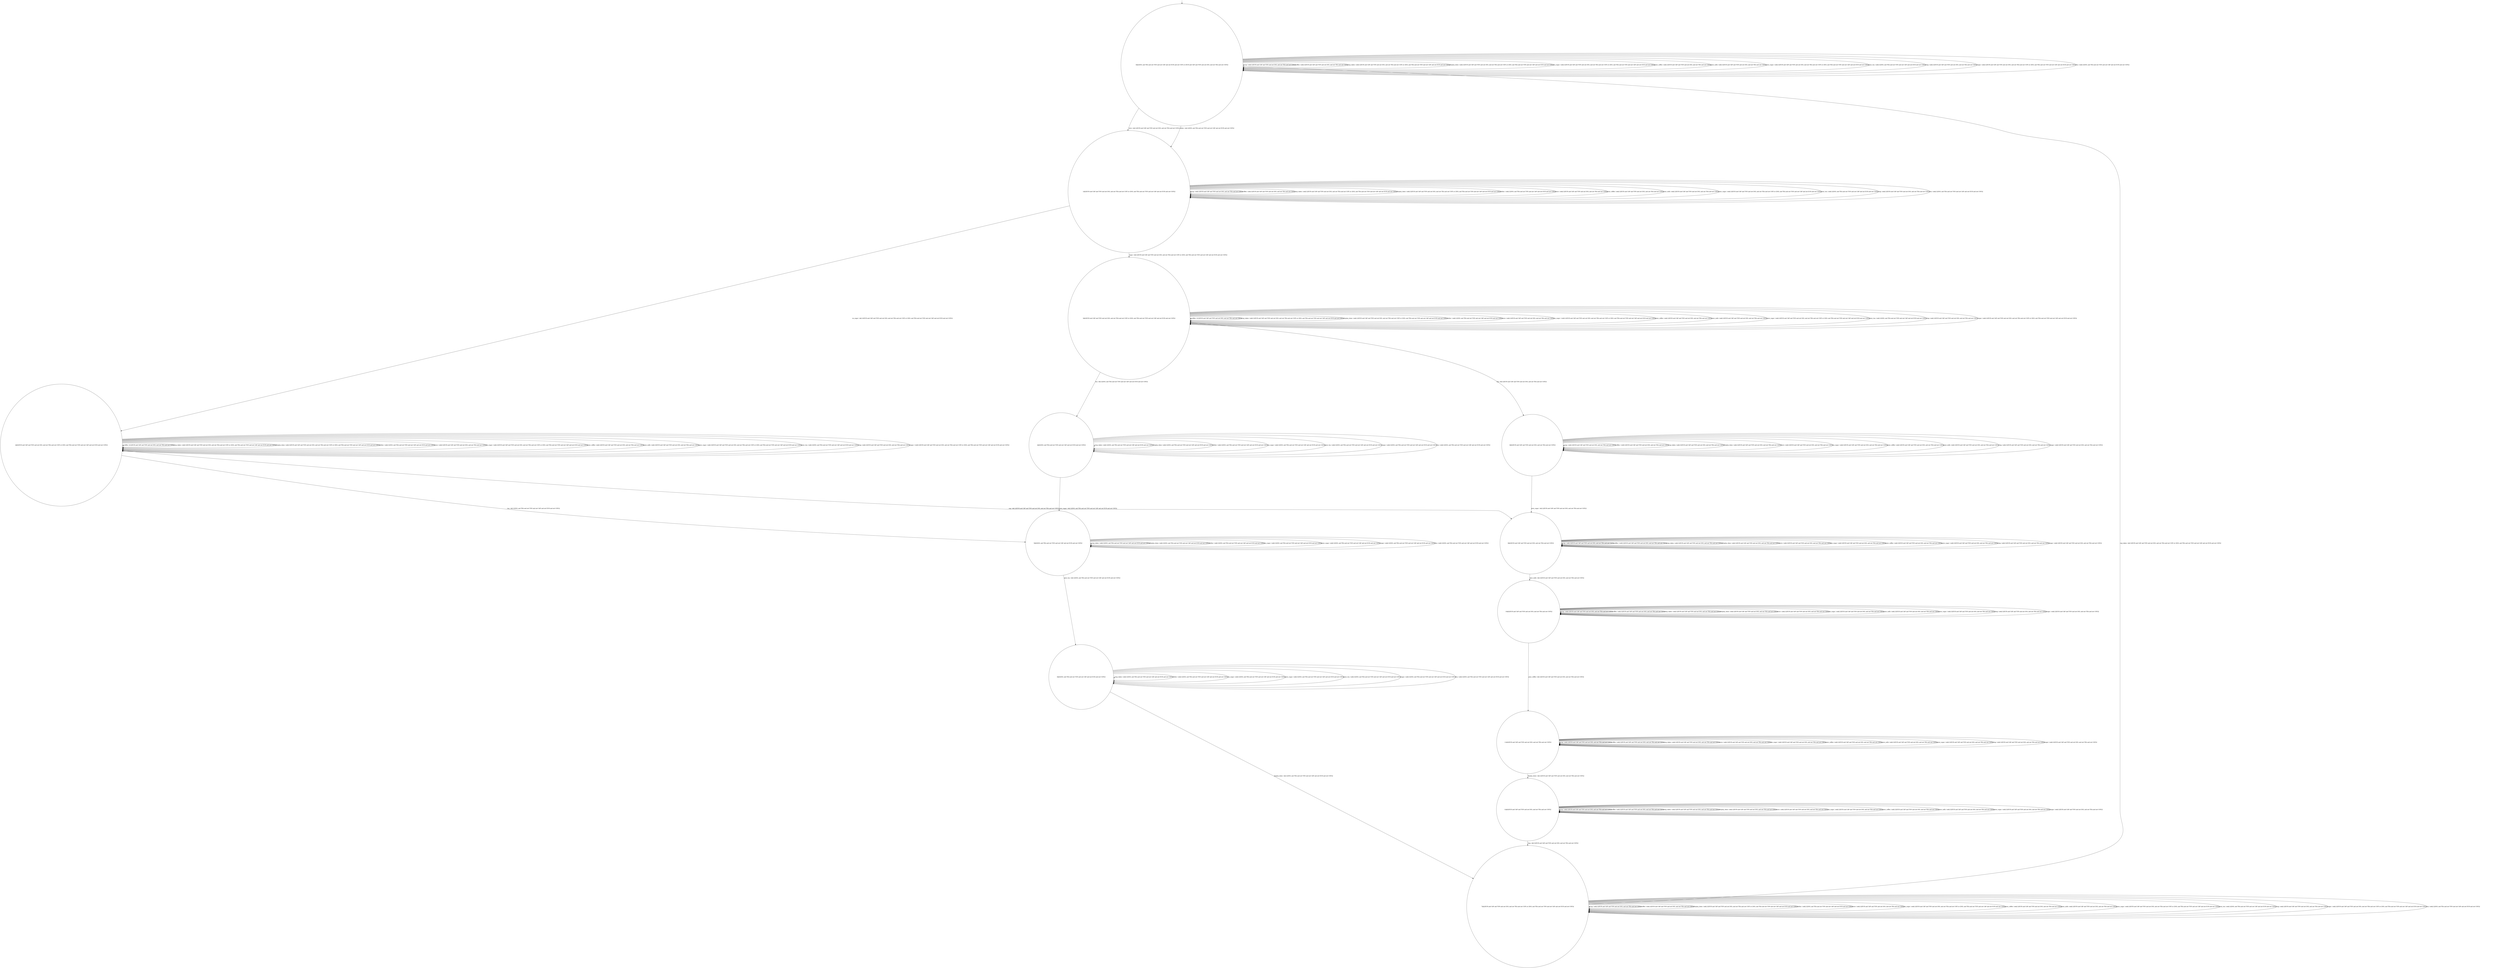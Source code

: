 digraph g {
	edge [lblstyle="above, sloped"];
	s0 [shape="circle" label="0@[((DOL and TEA and not TON and not CAP and not EUR and not COF) or (EUR and CAP and TON and not DOL and not TEA and not COF))]"];
	s1 [shape="circle" label="1@[((EUR and CAP and TON and not DOL and not TEA and not COF) or (DOL and TEA and not TON and not CAP and not EUR and not COF))]"];
	s2 [shape="circle" label="2@[((EUR and CAP and TON and not DOL and not TEA and not COF) or (DOL and TEA and not TON and not CAP and not EUR and not COF))]"];
	s3 [shape="circle" label="3@[((EUR and CAP and TON and not DOL and not TEA and not COF) or (DOL and TEA and not TON and not CAP and not EUR and not COF))]"];
	s4 [shape="circle" label="4@[((DOL and TEA and not TON and not CAP and not EUR and not COF))]"];
	s5 [shape="circle" label="5@[((DOL and TEA and not TON and not CAP and not EUR and not COF))]"];
	s6 [shape="circle" label="6@[((DOL and TEA and not TON and not CAP and not EUR and not COF))]"];
	s7 [shape="circle" label="7@[((EUR and CAP and TON and not DOL and not TEA and not COF) or (DOL and TEA and not TON and not CAP and not EUR and not COF))]"];
	s8 [shape="circle" label="8@[((EUR and CAP and TON and not DOL and not TEA and not COF))]"];
	s9 [shape="circle" label="9@[((EUR and CAP and TON and not DOL and not TEA and not COF))]"];
	s10 [shape="circle" label="10@[((EUR and CAP and TON and not DOL and not TEA and not COF))]"];
	s11 [shape="circle" label="11@[((EUR and CAP and TON and not DOL and not TEA and not COF))]"];
	s12 [shape="circle" label="12@[((EUR and CAP and TON and not DOL and not TEA and not COF))]"];
	s0 -> s0 [label="cap / nok() [((EUR and CAP and TON and not DOL and not TEA and not COF))]"];
	s0 -> s0 [label="coffee / nok() [((EUR and CAP and TON and not DOL and not TEA and not COF))]"];
	s0 -> s0 [label="cup_taken / nok() [((EUR and CAP and TON and not DOL and not TEA and not COF) or (DOL and TEA and not TON and not CAP and not EUR and not COF))]"];
	s0 -> s0 [label="display_done / nok() [((EUR and CAP and TON and not DOL and not TEA and not COF) or (DOL and TEA and not TON and not CAP and not EUR and not COF))]"];
	s0 -> s1 [label="dollar / ok() [((DOL and TEA and not TON and not CAP and not EUR and not COF))]"];
	s0 -> s1 [label="euro / ok() [((EUR and CAP and TON and not DOL and not TEA and not COF))]"];
	s0 -> s0 [label="no_sugar / nok() [((EUR and CAP and TON and not DOL and not TEA and not COF) or (DOL and TEA and not TON and not CAP and not EUR and not COF))]"];
	s0 -> s0 [label="pour_coffee / nok() [((EUR and CAP and TON and not DOL and not TEA and not COF))]"];
	s0 -> s0 [label="pour_milk / nok() [((EUR and CAP and TON and not DOL and not TEA and not COF))]"];
	s0 -> s0 [label="pour_sugar / nok() [((EUR and CAP and TON and not DOL and not TEA and not COF) or (DOL and TEA and not TON and not CAP and not EUR and not COF))]"];
	s0 -> s0 [label="pour_tea / nok() [((DOL and TEA and not TON and not CAP and not EUR and not COF))]"];
	s0 -> s0 [label="ring / nok() [((EUR and CAP and TON and not DOL and not TEA and not COF))]"];
	s0 -> s0 [label="sugar / nok() [((EUR and CAP and TON and not DOL and not TEA and not COF) or (DOL and TEA and not TON and not CAP and not EUR and not COF))]"];
	s0 -> s0 [label="tea / nok() [((DOL and TEA and not TON and not CAP and not EUR and not COF))]"];
	s1 -> s1 [label="cap / nok() [((EUR and CAP and TON and not DOL and not TEA and not COF))]"];
	s1 -> s1 [label="coffee / nok() [((EUR and CAP and TON and not DOL and not TEA and not COF))]"];
	s1 -> s1 [label="cup_taken / nok() [((EUR and CAP and TON and not DOL and not TEA and not COF) or (DOL and TEA and not TON and not CAP and not EUR and not COF))]"];
	s1 -> s1 [label="display_done / nok() [((EUR and CAP and TON and not DOL and not TEA and not COF) or (DOL and TEA and not TON and not CAP and not EUR and not COF))]"];
	s1 -> s1 [label="dollar / nok() [((DOL and TEA and not TON and not CAP and not EUR and not COF))]"];
	s1 -> s1 [label="euro / nok() [((EUR and CAP and TON and not DOL and not TEA and not COF))]"];
	s1 -> s2 [label="no_sugar / ok() [((EUR and CAP and TON and not DOL and not TEA and not COF) or (DOL and TEA and not TON and not CAP and not EUR and not COF))]"];
	s1 -> s1 [label="pour_coffee / nok() [((EUR and CAP and TON and not DOL and not TEA and not COF))]"];
	s1 -> s1 [label="pour_milk / nok() [((EUR and CAP and TON and not DOL and not TEA and not COF))]"];
	s1 -> s1 [label="pour_sugar / nok() [((EUR and CAP and TON and not DOL and not TEA and not COF) or (DOL and TEA and not TON and not CAP and not EUR and not COF))]"];
	s1 -> s1 [label="pour_tea / nok() [((DOL and TEA and not TON and not CAP and not EUR and not COF))]"];
	s1 -> s1 [label="ring / nok() [((EUR and CAP and TON and not DOL and not TEA and not COF))]"];
	s1 -> s3 [label="sugar / ok() [((EUR and CAP and TON and not DOL and not TEA and not COF) or (DOL and TEA and not TON and not CAP and not EUR and not COF))]"];
	s1 -> s1 [label="tea / nok() [((DOL and TEA and not TON and not CAP and not EUR and not COF))]"];
	s2 -> s9 [label="cap / ok() [((EUR and CAP and TON and not DOL and not TEA and not COF))]"];
	s2 -> s2 [label="coffee / Ω [((EUR and CAP and TON and not DOL and not TEA and not COF))]"];
	s2 -> s2 [label="cup_taken / nok() [((EUR and CAP and TON and not DOL and not TEA and not COF) or (DOL and TEA and not TON and not CAP and not EUR and not COF))]"];
	s2 -> s2 [label="display_done / nok() [((EUR and CAP and TON and not DOL and not TEA and not COF) or (DOL and TEA and not TON and not CAP and not EUR and not COF))]"];
	s2 -> s2 [label="dollar / nok() [((DOL and TEA and not TON and not CAP and not EUR and not COF))]"];
	s2 -> s2 [label="euro / nok() [((EUR and CAP and TON and not DOL and not TEA and not COF))]"];
	s2 -> s2 [label="no_sugar / nok() [((EUR and CAP and TON and not DOL and not TEA and not COF) or (DOL and TEA and not TON and not CAP and not EUR and not COF))]"];
	s2 -> s2 [label="pour_coffee / nok() [((EUR and CAP and TON and not DOL and not TEA and not COF))]"];
	s2 -> s2 [label="pour_milk / nok() [((EUR and CAP and TON and not DOL and not TEA and not COF))]"];
	s2 -> s2 [label="pour_sugar / nok() [((EUR and CAP and TON and not DOL and not TEA and not COF) or (DOL and TEA and not TON and not CAP and not EUR and not COF))]"];
	s2 -> s2 [label="pour_tea / nok() [((DOL and TEA and not TON and not CAP and not EUR and not COF))]"];
	s2 -> s2 [label="ring / nok() [((EUR and CAP and TON and not DOL and not TEA and not COF))]"];
	s2 -> s2 [label="sugar / void() [((EUR and CAP and TON and not DOL and not TEA and not COF) or (DOL and TEA and not TON and not CAP and not EUR and not COF))]"];
	s2 -> s5 [label="tea / ok() [((DOL and TEA and not TON and not CAP and not EUR and not COF))]"];
	s3 -> s8 [label="cap / ok() [((EUR and CAP and TON and not DOL and not TEA and not COF))]"];
	s3 -> s3 [label="coffee / Ω [((EUR and CAP and TON and not DOL and not TEA and not COF))]"];
	s3 -> s3 [label="cup_taken / nok() [((EUR and CAP and TON and not DOL and not TEA and not COF) or (DOL and TEA and not TON and not CAP and not EUR and not COF))]"];
	s3 -> s3 [label="display_done / nok() [((EUR and CAP and TON and not DOL and not TEA and not COF) or (DOL and TEA and not TON and not CAP and not EUR and not COF))]"];
	s3 -> s3 [label="dollar / nok() [((DOL and TEA and not TON and not CAP and not EUR and not COF))]"];
	s3 -> s3 [label="euro / nok() [((EUR and CAP and TON and not DOL and not TEA and not COF))]"];
	s3 -> s3 [label="no_sugar / void() [((EUR and CAP and TON and not DOL and not TEA and not COF) or (DOL and TEA and not TON and not CAP and not EUR and not COF))]"];
	s3 -> s3 [label="pour_coffee / nok() [((EUR and CAP and TON and not DOL and not TEA and not COF))]"];
	s3 -> s3 [label="pour_milk / nok() [((EUR and CAP and TON and not DOL and not TEA and not COF))]"];
	s3 -> s3 [label="pour_sugar / nok() [((EUR and CAP and TON and not DOL and not TEA and not COF) or (DOL and TEA and not TON and not CAP and not EUR and not COF))]"];
	s3 -> s3 [label="pour_tea / nok() [((DOL and TEA and not TON and not CAP and not EUR and not COF))]"];
	s3 -> s3 [label="ring / nok() [((EUR and CAP and TON and not DOL and not TEA and not COF))]"];
	s3 -> s3 [label="sugar / nok() [((EUR and CAP and TON and not DOL and not TEA and not COF) or (DOL and TEA and not TON and not CAP and not EUR and not COF))]"];
	s3 -> s4 [label="tea / ok() [((DOL and TEA and not TON and not CAP and not EUR and not COF))]"];
	s4 -> s4 [label="cup_taken / nok() [((DOL and TEA and not TON and not CAP and not EUR and not COF))]"];
	s4 -> s4 [label="display_done / nok() [((DOL and TEA and not TON and not CAP and not EUR and not COF))]"];
	s4 -> s4 [label="dollar / nok() [((DOL and TEA and not TON and not CAP and not EUR and not COF))]"];
	s4 -> s4 [label="no_sugar / nok() [((DOL and TEA and not TON and not CAP and not EUR and not COF))]"];
	s4 -> s5 [label="pour_sugar / ok() [((DOL and TEA and not TON and not CAP and not EUR and not COF))]"];
	s4 -> s4 [label="pour_tea / nok() [((DOL and TEA and not TON and not CAP and not EUR and not COF))]"];
	s4 -> s4 [label="sugar / nok() [((DOL and TEA and not TON and not CAP and not EUR and not COF))]"];
	s4 -> s4 [label="tea / nok() [((DOL and TEA and not TON and not CAP and not EUR and not COF))]"];
	s5 -> s5 [label="cup_taken / nok() [((DOL and TEA and not TON and not CAP and not EUR and not COF))]"];
	s5 -> s5 [label="display_done / nok() [((DOL and TEA and not TON and not CAP and not EUR and not COF))]"];
	s5 -> s5 [label="dollar / nok() [((DOL and TEA and not TON and not CAP and not EUR and not COF))]"];
	s5 -> s5 [label="no_sugar / nok() [((DOL and TEA and not TON and not CAP and not EUR and not COF))]"];
	s5 -> s5 [label="pour_sugar / nok() [((DOL and TEA and not TON and not CAP and not EUR and not COF))]"];
	s5 -> s6 [label="pour_tea / ok() [((DOL and TEA and not TON and not CAP and not EUR and not COF))]"];
	s5 -> s5 [label="sugar / nok() [((DOL and TEA and not TON and not CAP and not EUR and not COF))]"];
	s5 -> s5 [label="tea / nok() [((DOL and TEA and not TON and not CAP and not EUR and not COF))]"];
	s6 -> s6 [label="cup_taken / nok() [((DOL and TEA and not TON and not CAP and not EUR and not COF))]"];
	s6 -> s7 [label="display_done / ok() [((DOL and TEA and not TON and not CAP and not EUR and not COF))]"];
	s6 -> s6 [label="dollar / nok() [((DOL and TEA and not TON and not CAP and not EUR and not COF))]"];
	s6 -> s6 [label="no_sugar / nok() [((DOL and TEA and not TON and not CAP and not EUR and not COF))]"];
	s6 -> s6 [label="pour_sugar / nok() [((DOL and TEA and not TON and not CAP and not EUR and not COF))]"];
	s6 -> s6 [label="pour_tea / nok() [((DOL and TEA and not TON and not CAP and not EUR and not COF))]"];
	s6 -> s6 [label="sugar / nok() [((DOL and TEA and not TON and not CAP and not EUR and not COF))]"];
	s6 -> s6 [label="tea / nok() [((DOL and TEA and not TON and not CAP and not EUR and not COF))]"];
	s7 -> s7 [label="cap / nok() [((EUR and CAP and TON and not DOL and not TEA and not COF))]"];
	s7 -> s7 [label="coffee / nok() [((EUR and CAP and TON and not DOL and not TEA and not COF))]"];
	s7 -> s0 [label="cup_taken / ok() [((EUR and CAP and TON and not DOL and not TEA and not COF) or (DOL and TEA and not TON and not CAP and not EUR and not COF))]"];
	s7 -> s7 [label="display_done / nok() [((EUR and CAP and TON and not DOL and not TEA and not COF) or (DOL and TEA and not TON and not CAP and not EUR and not COF))]"];
	s7 -> s7 [label="dollar / nok() [((DOL and TEA and not TON and not CAP and not EUR and not COF))]"];
	s7 -> s7 [label="euro / nok() [((EUR and CAP and TON and not DOL and not TEA and not COF))]"];
	s7 -> s7 [label="no_sugar / nok() [((EUR and CAP and TON and not DOL and not TEA and not COF) or (DOL and TEA and not TON and not CAP and not EUR and not COF))]"];
	s7 -> s7 [label="pour_coffee / nok() [((EUR and CAP and TON and not DOL and not TEA and not COF))]"];
	s7 -> s7 [label="pour_milk / nok() [((EUR and CAP and TON and not DOL and not TEA and not COF))]"];
	s7 -> s7 [label="pour_sugar / nok() [((EUR and CAP and TON and not DOL and not TEA and not COF) or (DOL and TEA and not TON and not CAP and not EUR and not COF))]"];
	s7 -> s7 [label="pour_tea / nok() [((DOL and TEA and not TON and not CAP and not EUR and not COF))]"];
	s7 -> s7 [label="ring / nok() [((EUR and CAP and TON and not DOL and not TEA and not COF))]"];
	s7 -> s7 [label="sugar / nok() [((EUR and CAP and TON and not DOL and not TEA and not COF) or (DOL and TEA and not TON and not CAP and not EUR and not COF))]"];
	s7 -> s7 [label="tea / nok() [((DOL and TEA and not TON and not CAP and not EUR and not COF))]"];
	s8 -> s8 [label="cap / nok() [((EUR and CAP and TON and not DOL and not TEA and not COF))]"];
	s8 -> s8 [label="coffee / void() [((EUR and CAP and TON and not DOL and not TEA and not COF))]"];
	s8 -> s8 [label="cup_taken / nok() [((EUR and CAP and TON and not DOL and not TEA and not COF))]"];
	s8 -> s8 [label="display_done / nok() [((EUR and CAP and TON and not DOL and not TEA and not COF))]"];
	s8 -> s8 [label="euro / nok() [((EUR and CAP and TON and not DOL and not TEA and not COF))]"];
	s8 -> s8 [label="no_sugar / nok() [((EUR and CAP and TON and not DOL and not TEA and not COF))]"];
	s8 -> s8 [label="pour_coffee / nok() [((EUR and CAP and TON and not DOL and not TEA and not COF))]"];
	s8 -> s8 [label="pour_milk / nok() [((EUR and CAP and TON and not DOL and not TEA and not COF))]"];
	s8 -> s9 [label="pour_sugar / ok() [((EUR and CAP and TON and not DOL and not TEA and not COF))]"];
	s8 -> s8 [label="ring / nok() [((EUR and CAP and TON and not DOL and not TEA and not COF))]"];
	s8 -> s8 [label="sugar / nok() [((EUR and CAP and TON and not DOL and not TEA and not COF))]"];
	s9 -> s9 [label="cap / nok() [((EUR and CAP and TON and not DOL and not TEA and not COF))]"];
	s9 -> s9 [label="coffee / void() [((EUR and CAP and TON and not DOL and not TEA and not COF))]"];
	s9 -> s9 [label="cup_taken / nok() [((EUR and CAP and TON and not DOL and not TEA and not COF))]"];
	s9 -> s9 [label="display_done / nok() [((EUR and CAP and TON and not DOL and not TEA and not COF))]"];
	s9 -> s9 [label="euro / nok() [((EUR and CAP and TON and not DOL and not TEA and not COF))]"];
	s9 -> s9 [label="no_sugar / nok() [((EUR and CAP and TON and not DOL and not TEA and not COF))]"];
	s9 -> s9 [label="pour_coffee / nok() [((EUR and CAP and TON and not DOL and not TEA and not COF))]"];
	s9 -> s10 [label="pour_milk / ok() [((EUR and CAP and TON and not DOL and not TEA and not COF))]"];
	s9 -> s9 [label="pour_sugar / nok() [((EUR and CAP and TON and not DOL and not TEA and not COF))]"];
	s9 -> s9 [label="ring / nok() [((EUR and CAP and TON and not DOL and not TEA and not COF))]"];
	s9 -> s9 [label="sugar / nok() [((EUR and CAP and TON and not DOL and not TEA and not COF))]"];
	s10 -> s10 [label="cap / nok() [((EUR and CAP and TON and not DOL and not TEA and not COF))]"];
	s10 -> s10 [label="coffee / nok() [((EUR and CAP and TON and not DOL and not TEA and not COF))]"];
	s10 -> s10 [label="cup_taken / nok() [((EUR and CAP and TON and not DOL and not TEA and not COF))]"];
	s10 -> s10 [label="display_done / nok() [((EUR and CAP and TON and not DOL and not TEA and not COF))]"];
	s10 -> s10 [label="euro / nok() [((EUR and CAP and TON and not DOL and not TEA and not COF))]"];
	s10 -> s10 [label="no_sugar / nok() [((EUR and CAP and TON and not DOL and not TEA and not COF))]"];
	s10 -> s11 [label="pour_coffee / ok() [((EUR and CAP and TON and not DOL and not TEA and not COF))]"];
	s10 -> s10 [label="pour_milk / nok() [((EUR and CAP and TON and not DOL and not TEA and not COF))]"];
	s10 -> s10 [label="pour_sugar / nok() [((EUR and CAP and TON and not DOL and not TEA and not COF))]"];
	s10 -> s10 [label="ring / nok() [((EUR and CAP and TON and not DOL and not TEA and not COF))]"];
	s10 -> s10 [label="sugar / nok() [((EUR and CAP and TON and not DOL and not TEA and not COF))]"];
	s11 -> s11 [label="cap / nok() [((EUR and CAP and TON and not DOL and not TEA and not COF))]"];
	s11 -> s11 [label="coffee / nok() [((EUR and CAP and TON and not DOL and not TEA and not COF))]"];
	s11 -> s11 [label="cup_taken / nok() [((EUR and CAP and TON and not DOL and not TEA and not COF))]"];
	s11 -> s12 [label="display_done / ok() [((EUR and CAP and TON and not DOL and not TEA and not COF))]"];
	s11 -> s11 [label="euro / nok() [((EUR and CAP and TON and not DOL and not TEA and not COF))]"];
	s11 -> s11 [label="no_sugar / nok() [((EUR and CAP and TON and not DOL and not TEA and not COF))]"];
	s11 -> s11 [label="pour_coffee / nok() [((EUR and CAP and TON and not DOL and not TEA and not COF))]"];
	s11 -> s11 [label="pour_milk / nok() [((EUR and CAP and TON and not DOL and not TEA and not COF))]"];
	s11 -> s11 [label="pour_sugar / nok() [((EUR and CAP and TON and not DOL and not TEA and not COF))]"];
	s11 -> s11 [label="ring / nok() [((EUR and CAP and TON and not DOL and not TEA and not COF))]"];
	s11 -> s11 [label="sugar / nok() [((EUR and CAP and TON and not DOL and not TEA and not COF))]"];
	s12 -> s12 [label="cap / nok() [((EUR and CAP and TON and not DOL and not TEA and not COF))]"];
	s12 -> s12 [label="coffee / nok() [((EUR and CAP and TON and not DOL and not TEA and not COF))]"];
	s12 -> s12 [label="cup_taken / nok() [((EUR and CAP and TON and not DOL and not TEA and not COF))]"];
	s12 -> s12 [label="display_done / nok() [((EUR and CAP and TON and not DOL and not TEA and not COF))]"];
	s12 -> s12 [label="euro / nok() [((EUR and CAP and TON and not DOL and not TEA and not COF))]"];
	s12 -> s12 [label="no_sugar / nok() [((EUR and CAP and TON and not DOL and not TEA and not COF))]"];
	s12 -> s12 [label="pour_coffee / nok() [((EUR and CAP and TON and not DOL and not TEA and not COF))]"];
	s12 -> s12 [label="pour_milk / nok() [((EUR and CAP and TON and not DOL and not TEA and not COF))]"];
	s12 -> s12 [label="pour_sugar / nok() [((EUR and CAP and TON and not DOL and not TEA and not COF))]"];
	s12 -> s7 [label="ring / ok() [((EUR and CAP and TON and not DOL and not TEA and not COF))]"];
	s12 -> s12 [label="sugar / nok() [((EUR and CAP and TON and not DOL and not TEA and not COF))]"];
	__start0 [label="" shape="none" width="0" height="0"];
	__start0 -> s0;
}